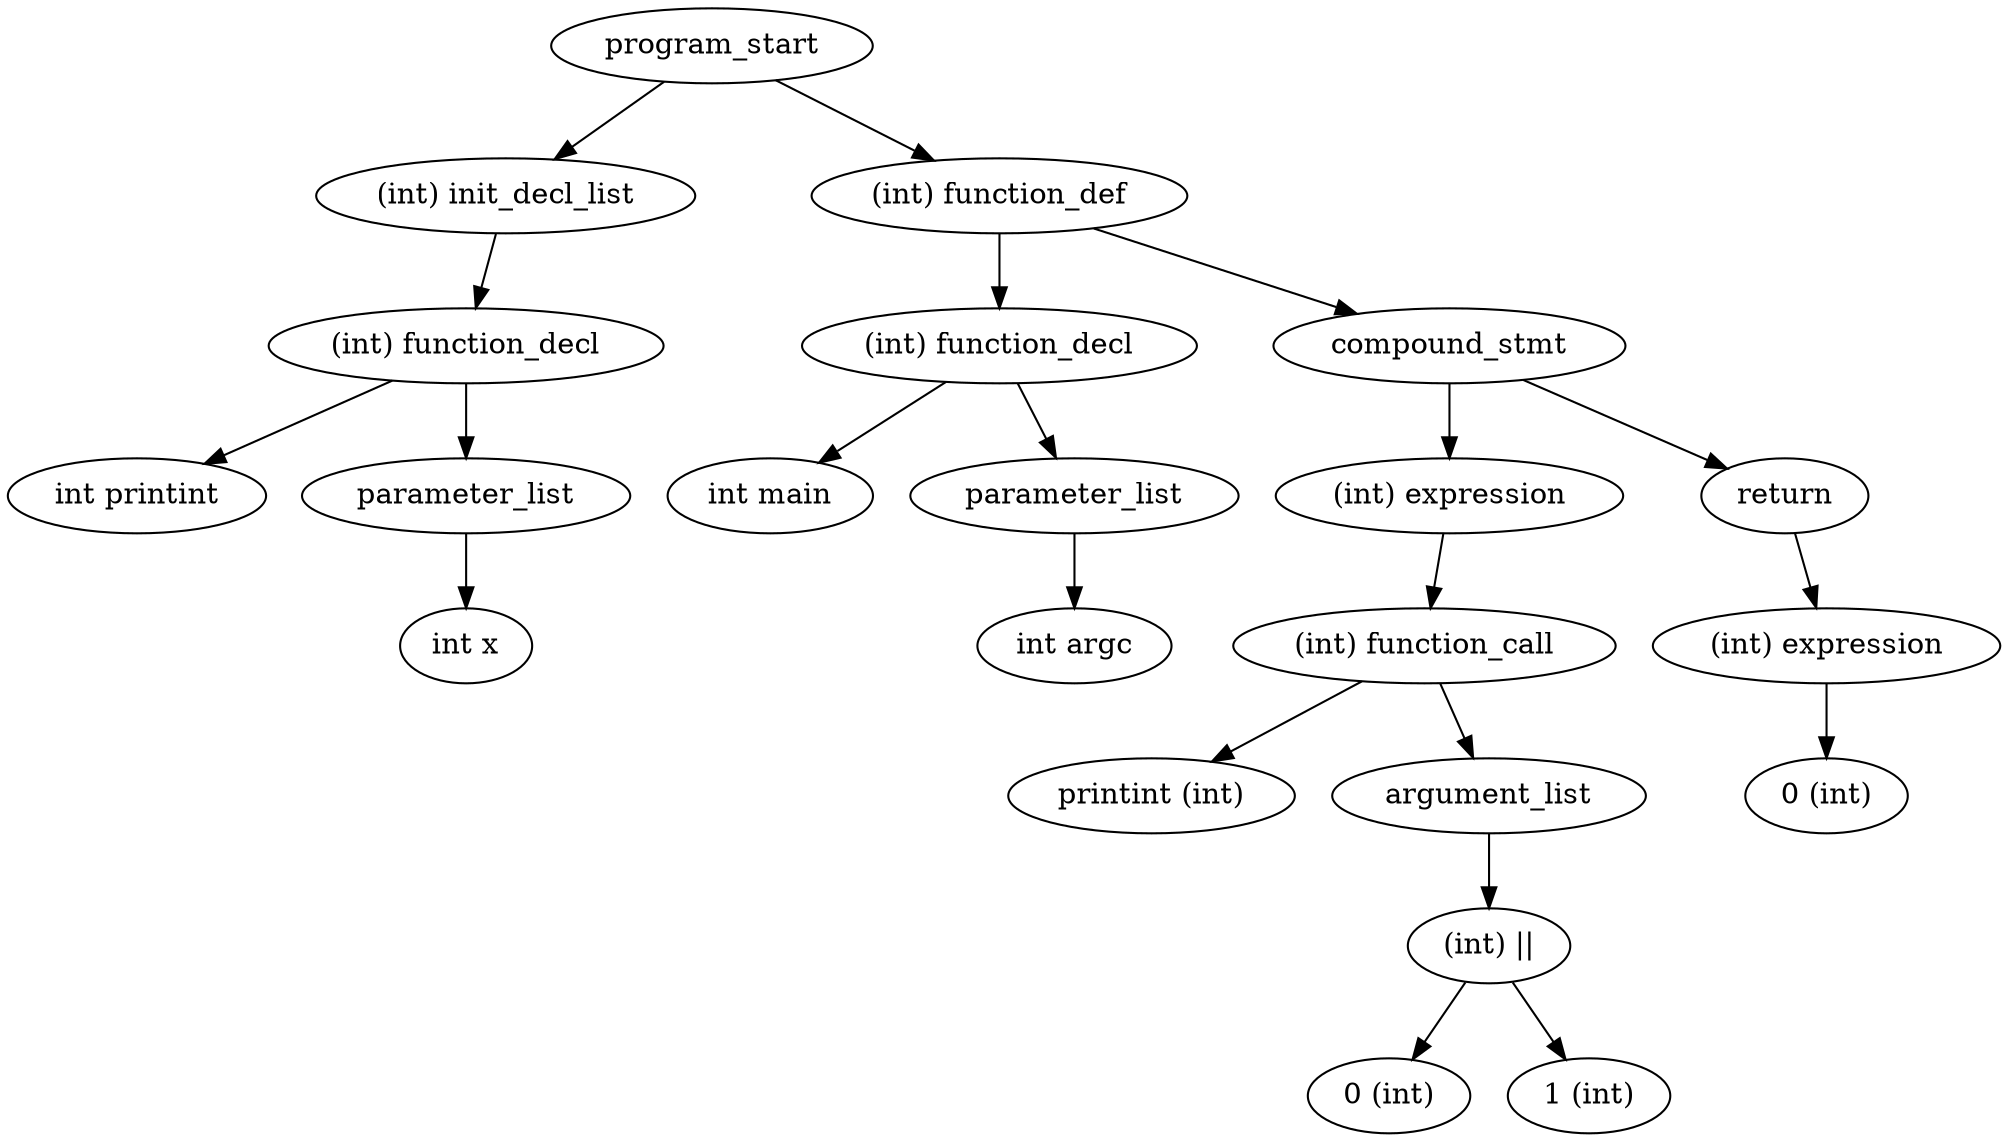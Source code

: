digraph {
graph [ordering="out"];
node5[label="program_start"];
node4[label="(int) init_decl_list"];
node3[label="(int) function_decl"];
node0[label="int printint"];
node3 -> node0;
node2[label="parameter_list"];
node1[label="int x"];
node2 -> node1;
node3 -> node2;
node4 -> node3;
node5 -> node4;
node21[label="(int) function_def"];
node9[label="(int) function_decl"];
node6[label="int main"];
node9 -> node6;
node8[label="parameter_list"];
node7[label="int argc"];
node8 -> node7;
node9 -> node8;
node21 -> node9;
node17[label="compound_stmt"];
node16[label="(int) expression"];
node15[label="(int) function_call"];
node10[label="printint (int)"];
node15 -> node10;
node14[label="argument_list"];
node13[label="(int) ||"];
node11[label="0 (int)"];
node13 -> node11;
node12[label="1 (int)"];
node13 -> node12;
node14 -> node13;
node15 -> node14;
node16 -> node15;
node17 -> node16;
node20[label="return"];
node19[label="(int) expression"];
node18[label="0 (int)"];
node19 -> node18;
node20 -> node19;
node17 -> node20;
node21 -> node17;
node5 -> node21;
}
